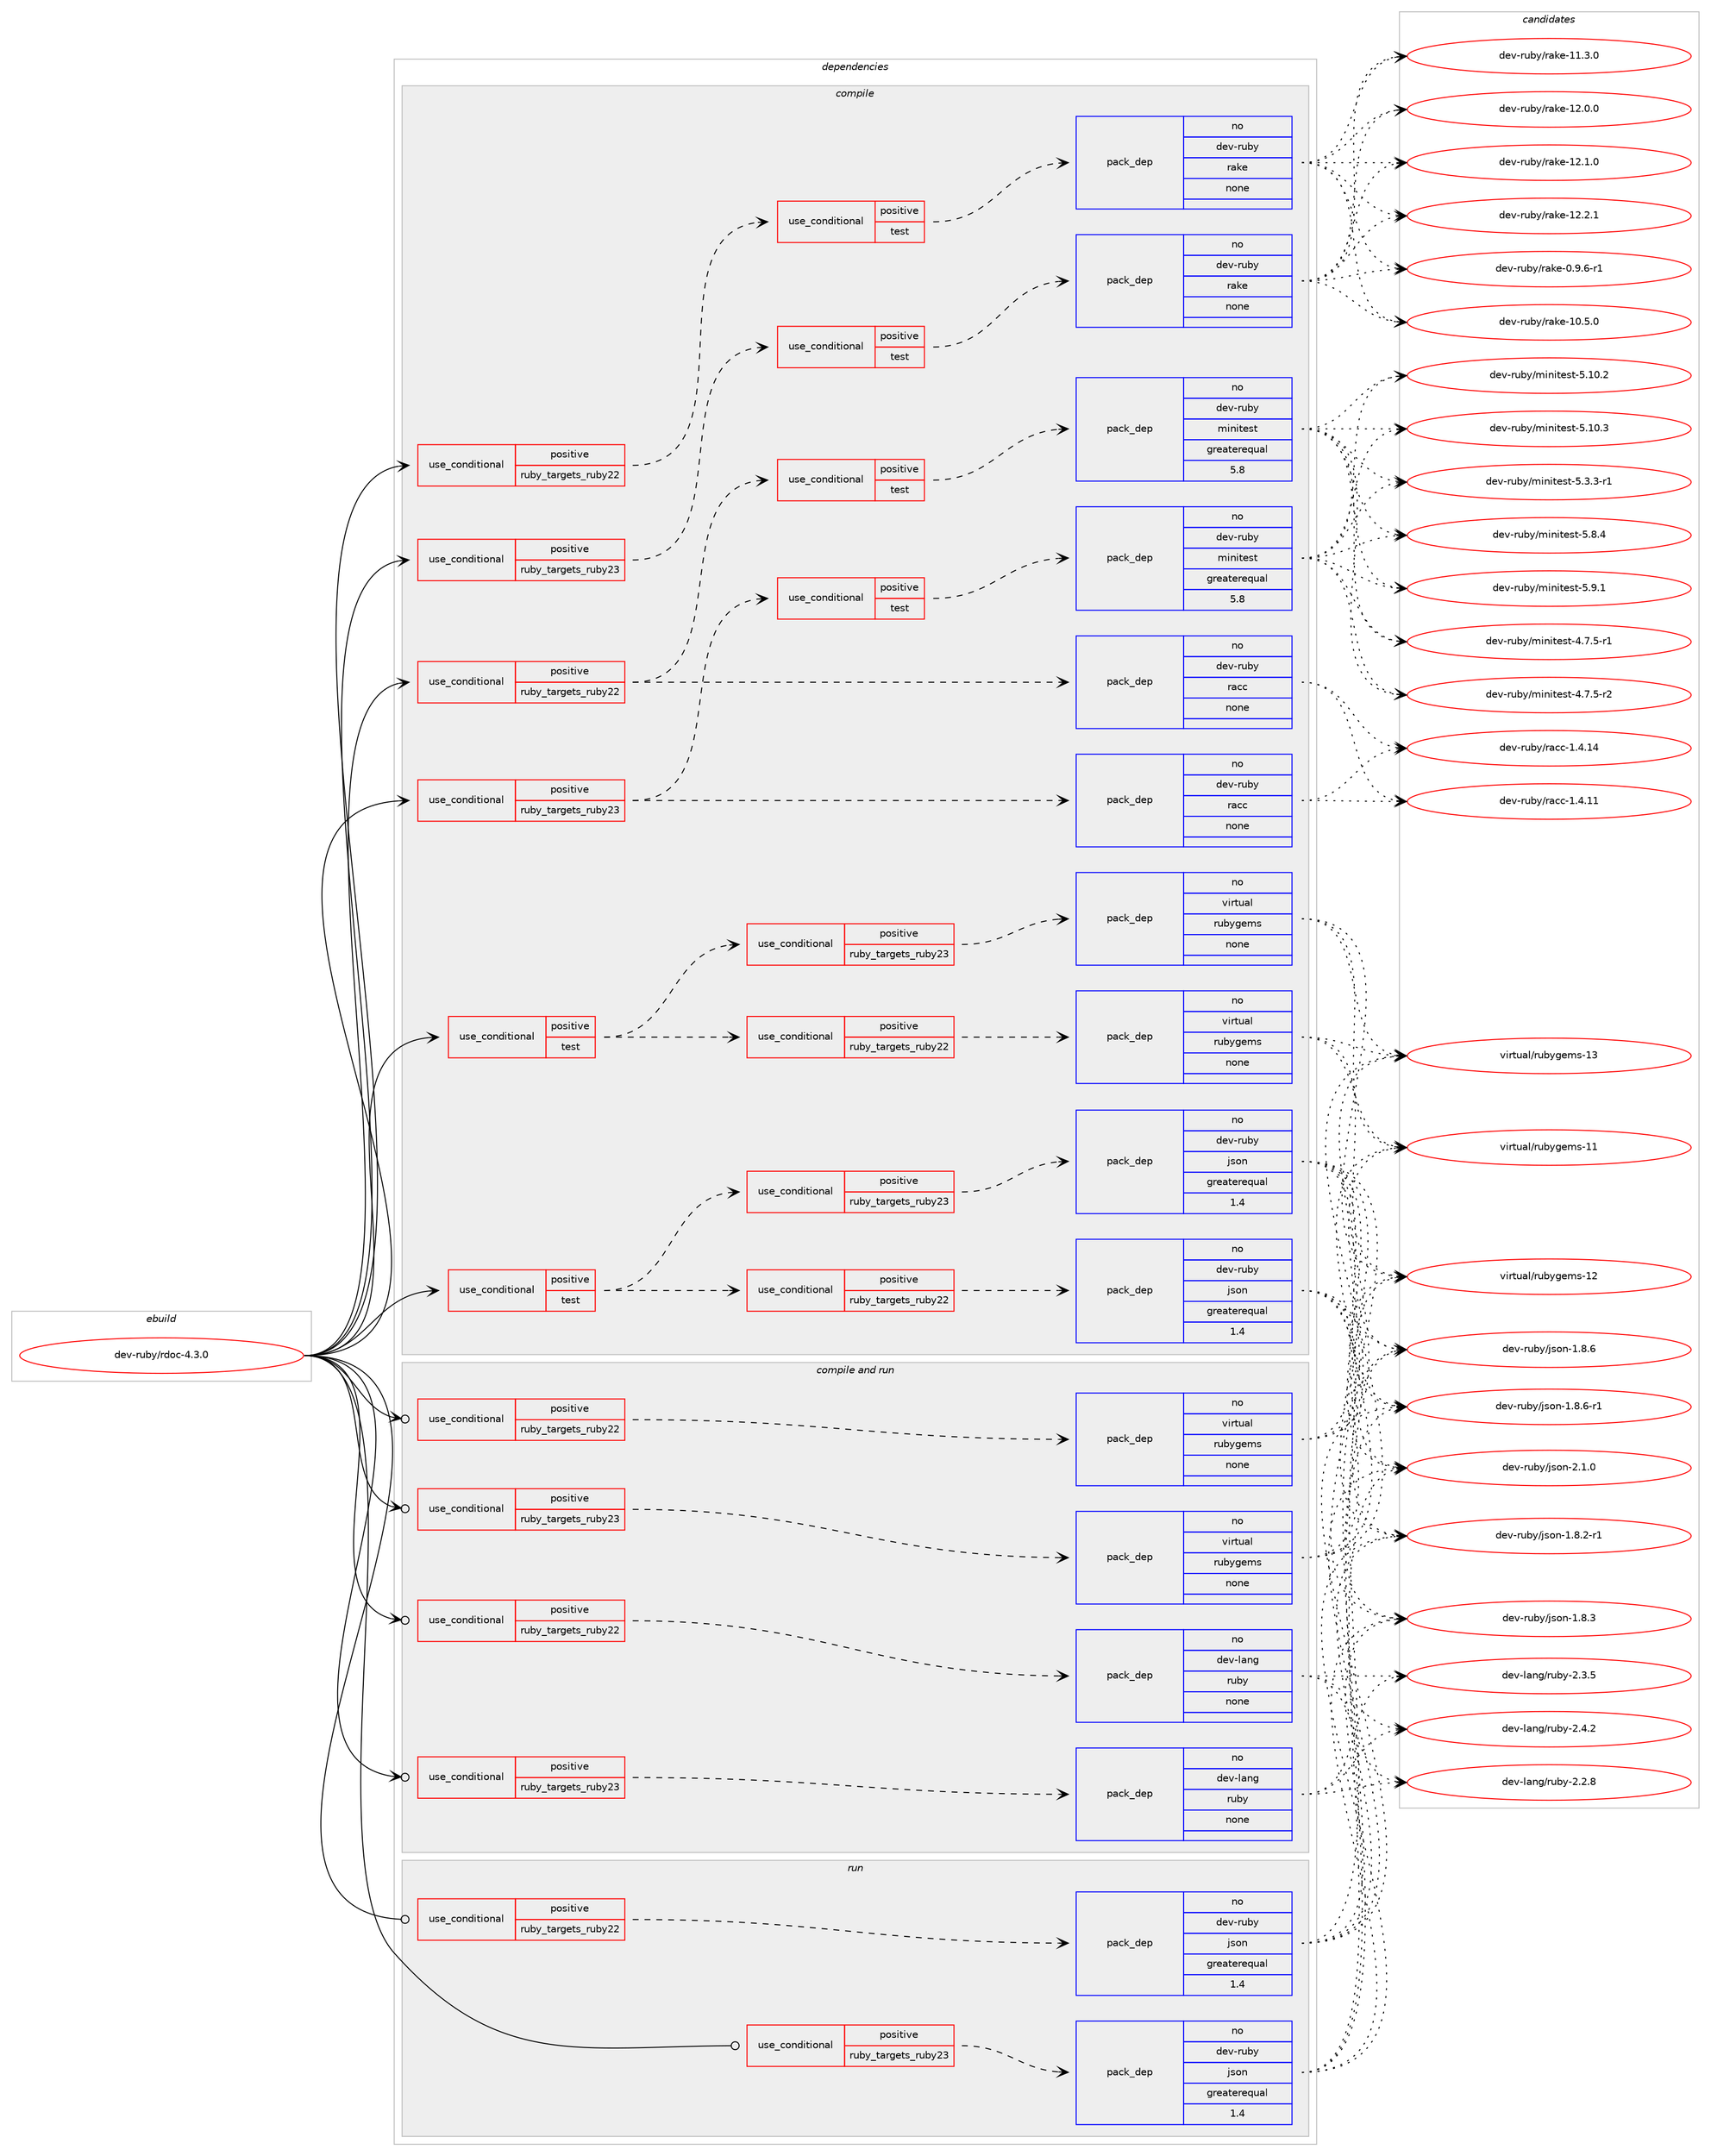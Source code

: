 digraph prolog {

# *************
# Graph options
# *************

newrank=true;
concentrate=true;
compound=true;
graph [rankdir=LR,fontname=Helvetica,fontsize=10,ranksep=1.5];#, ranksep=2.5, nodesep=0.2];
edge  [arrowhead=vee];
node  [fontname=Helvetica,fontsize=10];

# **********
# The ebuild
# **********

subgraph cluster_leftcol {
color=gray;
rank=same;
label=<<i>ebuild</i>>;
id [label="dev-ruby/rdoc-4.3.0", color=red, width=4, href="../dev-ruby/rdoc-4.3.0.svg"];
}

# ****************
# The dependencies
# ****************

subgraph cluster_midcol {
color=gray;
label=<<i>dependencies</i>>;
subgraph cluster_compile {
fillcolor="#eeeeee";
style=filled;
label=<<i>compile</i>>;
subgraph cond67960 {
dependency260426 [label=<<TABLE BORDER="0" CELLBORDER="1" CELLSPACING="0" CELLPADDING="4"><TR><TD ROWSPAN="3" CELLPADDING="10">use_conditional</TD></TR><TR><TD>positive</TD></TR><TR><TD>ruby_targets_ruby22</TD></TR></TABLE>>, shape=none, color=red];
subgraph cond67961 {
dependency260427 [label=<<TABLE BORDER="0" CELLBORDER="1" CELLSPACING="0" CELLPADDING="4"><TR><TD ROWSPAN="3" CELLPADDING="10">use_conditional</TD></TR><TR><TD>positive</TD></TR><TR><TD>test</TD></TR></TABLE>>, shape=none, color=red];
subgraph pack188352 {
dependency260428 [label=<<TABLE BORDER="0" CELLBORDER="1" CELLSPACING="0" CELLPADDING="4" WIDTH="220"><TR><TD ROWSPAN="6" CELLPADDING="30">pack_dep</TD></TR><TR><TD WIDTH="110">no</TD></TR><TR><TD>dev-ruby</TD></TR><TR><TD>rake</TD></TR><TR><TD>none</TD></TR><TR><TD></TD></TR></TABLE>>, shape=none, color=blue];
}
dependency260427:e -> dependency260428:w [weight=20,style="dashed",arrowhead="vee"];
}
dependency260426:e -> dependency260427:w [weight=20,style="dashed",arrowhead="vee"];
}
id:e -> dependency260426:w [weight=20,style="solid",arrowhead="vee"];
subgraph cond67962 {
dependency260429 [label=<<TABLE BORDER="0" CELLBORDER="1" CELLSPACING="0" CELLPADDING="4"><TR><TD ROWSPAN="3" CELLPADDING="10">use_conditional</TD></TR><TR><TD>positive</TD></TR><TR><TD>ruby_targets_ruby22</TD></TR></TABLE>>, shape=none, color=red];
subgraph pack188353 {
dependency260430 [label=<<TABLE BORDER="0" CELLBORDER="1" CELLSPACING="0" CELLPADDING="4" WIDTH="220"><TR><TD ROWSPAN="6" CELLPADDING="30">pack_dep</TD></TR><TR><TD WIDTH="110">no</TD></TR><TR><TD>dev-ruby</TD></TR><TR><TD>racc</TD></TR><TR><TD>none</TD></TR><TR><TD></TD></TR></TABLE>>, shape=none, color=blue];
}
dependency260429:e -> dependency260430:w [weight=20,style="dashed",arrowhead="vee"];
subgraph cond67963 {
dependency260431 [label=<<TABLE BORDER="0" CELLBORDER="1" CELLSPACING="0" CELLPADDING="4"><TR><TD ROWSPAN="3" CELLPADDING="10">use_conditional</TD></TR><TR><TD>positive</TD></TR><TR><TD>test</TD></TR></TABLE>>, shape=none, color=red];
subgraph pack188354 {
dependency260432 [label=<<TABLE BORDER="0" CELLBORDER="1" CELLSPACING="0" CELLPADDING="4" WIDTH="220"><TR><TD ROWSPAN="6" CELLPADDING="30">pack_dep</TD></TR><TR><TD WIDTH="110">no</TD></TR><TR><TD>dev-ruby</TD></TR><TR><TD>minitest</TD></TR><TR><TD>greaterequal</TD></TR><TR><TD>5.8</TD></TR></TABLE>>, shape=none, color=blue];
}
dependency260431:e -> dependency260432:w [weight=20,style="dashed",arrowhead="vee"];
}
dependency260429:e -> dependency260431:w [weight=20,style="dashed",arrowhead="vee"];
}
id:e -> dependency260429:w [weight=20,style="solid",arrowhead="vee"];
subgraph cond67964 {
dependency260433 [label=<<TABLE BORDER="0" CELLBORDER="1" CELLSPACING="0" CELLPADDING="4"><TR><TD ROWSPAN="3" CELLPADDING="10">use_conditional</TD></TR><TR><TD>positive</TD></TR><TR><TD>ruby_targets_ruby23</TD></TR></TABLE>>, shape=none, color=red];
subgraph cond67965 {
dependency260434 [label=<<TABLE BORDER="0" CELLBORDER="1" CELLSPACING="0" CELLPADDING="4"><TR><TD ROWSPAN="3" CELLPADDING="10">use_conditional</TD></TR><TR><TD>positive</TD></TR><TR><TD>test</TD></TR></TABLE>>, shape=none, color=red];
subgraph pack188355 {
dependency260435 [label=<<TABLE BORDER="0" CELLBORDER="1" CELLSPACING="0" CELLPADDING="4" WIDTH="220"><TR><TD ROWSPAN="6" CELLPADDING="30">pack_dep</TD></TR><TR><TD WIDTH="110">no</TD></TR><TR><TD>dev-ruby</TD></TR><TR><TD>rake</TD></TR><TR><TD>none</TD></TR><TR><TD></TD></TR></TABLE>>, shape=none, color=blue];
}
dependency260434:e -> dependency260435:w [weight=20,style="dashed",arrowhead="vee"];
}
dependency260433:e -> dependency260434:w [weight=20,style="dashed",arrowhead="vee"];
}
id:e -> dependency260433:w [weight=20,style="solid",arrowhead="vee"];
subgraph cond67966 {
dependency260436 [label=<<TABLE BORDER="0" CELLBORDER="1" CELLSPACING="0" CELLPADDING="4"><TR><TD ROWSPAN="3" CELLPADDING="10">use_conditional</TD></TR><TR><TD>positive</TD></TR><TR><TD>ruby_targets_ruby23</TD></TR></TABLE>>, shape=none, color=red];
subgraph pack188356 {
dependency260437 [label=<<TABLE BORDER="0" CELLBORDER="1" CELLSPACING="0" CELLPADDING="4" WIDTH="220"><TR><TD ROWSPAN="6" CELLPADDING="30">pack_dep</TD></TR><TR><TD WIDTH="110">no</TD></TR><TR><TD>dev-ruby</TD></TR><TR><TD>racc</TD></TR><TR><TD>none</TD></TR><TR><TD></TD></TR></TABLE>>, shape=none, color=blue];
}
dependency260436:e -> dependency260437:w [weight=20,style="dashed",arrowhead="vee"];
subgraph cond67967 {
dependency260438 [label=<<TABLE BORDER="0" CELLBORDER="1" CELLSPACING="0" CELLPADDING="4"><TR><TD ROWSPAN="3" CELLPADDING="10">use_conditional</TD></TR><TR><TD>positive</TD></TR><TR><TD>test</TD></TR></TABLE>>, shape=none, color=red];
subgraph pack188357 {
dependency260439 [label=<<TABLE BORDER="0" CELLBORDER="1" CELLSPACING="0" CELLPADDING="4" WIDTH="220"><TR><TD ROWSPAN="6" CELLPADDING="30">pack_dep</TD></TR><TR><TD WIDTH="110">no</TD></TR><TR><TD>dev-ruby</TD></TR><TR><TD>minitest</TD></TR><TR><TD>greaterequal</TD></TR><TR><TD>5.8</TD></TR></TABLE>>, shape=none, color=blue];
}
dependency260438:e -> dependency260439:w [weight=20,style="dashed",arrowhead="vee"];
}
dependency260436:e -> dependency260438:w [weight=20,style="dashed",arrowhead="vee"];
}
id:e -> dependency260436:w [weight=20,style="solid",arrowhead="vee"];
subgraph cond67968 {
dependency260440 [label=<<TABLE BORDER="0" CELLBORDER="1" CELLSPACING="0" CELLPADDING="4"><TR><TD ROWSPAN="3" CELLPADDING="10">use_conditional</TD></TR><TR><TD>positive</TD></TR><TR><TD>test</TD></TR></TABLE>>, shape=none, color=red];
subgraph cond67969 {
dependency260441 [label=<<TABLE BORDER="0" CELLBORDER="1" CELLSPACING="0" CELLPADDING="4"><TR><TD ROWSPAN="3" CELLPADDING="10">use_conditional</TD></TR><TR><TD>positive</TD></TR><TR><TD>ruby_targets_ruby22</TD></TR></TABLE>>, shape=none, color=red];
subgraph pack188358 {
dependency260442 [label=<<TABLE BORDER="0" CELLBORDER="1" CELLSPACING="0" CELLPADDING="4" WIDTH="220"><TR><TD ROWSPAN="6" CELLPADDING="30">pack_dep</TD></TR><TR><TD WIDTH="110">no</TD></TR><TR><TD>dev-ruby</TD></TR><TR><TD>json</TD></TR><TR><TD>greaterequal</TD></TR><TR><TD>1.4</TD></TR></TABLE>>, shape=none, color=blue];
}
dependency260441:e -> dependency260442:w [weight=20,style="dashed",arrowhead="vee"];
}
dependency260440:e -> dependency260441:w [weight=20,style="dashed",arrowhead="vee"];
subgraph cond67970 {
dependency260443 [label=<<TABLE BORDER="0" CELLBORDER="1" CELLSPACING="0" CELLPADDING="4"><TR><TD ROWSPAN="3" CELLPADDING="10">use_conditional</TD></TR><TR><TD>positive</TD></TR><TR><TD>ruby_targets_ruby23</TD></TR></TABLE>>, shape=none, color=red];
subgraph pack188359 {
dependency260444 [label=<<TABLE BORDER="0" CELLBORDER="1" CELLSPACING="0" CELLPADDING="4" WIDTH="220"><TR><TD ROWSPAN="6" CELLPADDING="30">pack_dep</TD></TR><TR><TD WIDTH="110">no</TD></TR><TR><TD>dev-ruby</TD></TR><TR><TD>json</TD></TR><TR><TD>greaterequal</TD></TR><TR><TD>1.4</TD></TR></TABLE>>, shape=none, color=blue];
}
dependency260443:e -> dependency260444:w [weight=20,style="dashed",arrowhead="vee"];
}
dependency260440:e -> dependency260443:w [weight=20,style="dashed",arrowhead="vee"];
}
id:e -> dependency260440:w [weight=20,style="solid",arrowhead="vee"];
subgraph cond67971 {
dependency260445 [label=<<TABLE BORDER="0" CELLBORDER="1" CELLSPACING="0" CELLPADDING="4"><TR><TD ROWSPAN="3" CELLPADDING="10">use_conditional</TD></TR><TR><TD>positive</TD></TR><TR><TD>test</TD></TR></TABLE>>, shape=none, color=red];
subgraph cond67972 {
dependency260446 [label=<<TABLE BORDER="0" CELLBORDER="1" CELLSPACING="0" CELLPADDING="4"><TR><TD ROWSPAN="3" CELLPADDING="10">use_conditional</TD></TR><TR><TD>positive</TD></TR><TR><TD>ruby_targets_ruby22</TD></TR></TABLE>>, shape=none, color=red];
subgraph pack188360 {
dependency260447 [label=<<TABLE BORDER="0" CELLBORDER="1" CELLSPACING="0" CELLPADDING="4" WIDTH="220"><TR><TD ROWSPAN="6" CELLPADDING="30">pack_dep</TD></TR><TR><TD WIDTH="110">no</TD></TR><TR><TD>virtual</TD></TR><TR><TD>rubygems</TD></TR><TR><TD>none</TD></TR><TR><TD></TD></TR></TABLE>>, shape=none, color=blue];
}
dependency260446:e -> dependency260447:w [weight=20,style="dashed",arrowhead="vee"];
}
dependency260445:e -> dependency260446:w [weight=20,style="dashed",arrowhead="vee"];
subgraph cond67973 {
dependency260448 [label=<<TABLE BORDER="0" CELLBORDER="1" CELLSPACING="0" CELLPADDING="4"><TR><TD ROWSPAN="3" CELLPADDING="10">use_conditional</TD></TR><TR><TD>positive</TD></TR><TR><TD>ruby_targets_ruby23</TD></TR></TABLE>>, shape=none, color=red];
subgraph pack188361 {
dependency260449 [label=<<TABLE BORDER="0" CELLBORDER="1" CELLSPACING="0" CELLPADDING="4" WIDTH="220"><TR><TD ROWSPAN="6" CELLPADDING="30">pack_dep</TD></TR><TR><TD WIDTH="110">no</TD></TR><TR><TD>virtual</TD></TR><TR><TD>rubygems</TD></TR><TR><TD>none</TD></TR><TR><TD></TD></TR></TABLE>>, shape=none, color=blue];
}
dependency260448:e -> dependency260449:w [weight=20,style="dashed",arrowhead="vee"];
}
dependency260445:e -> dependency260448:w [weight=20,style="dashed",arrowhead="vee"];
}
id:e -> dependency260445:w [weight=20,style="solid",arrowhead="vee"];
}
subgraph cluster_compileandrun {
fillcolor="#eeeeee";
style=filled;
label=<<i>compile and run</i>>;
subgraph cond67974 {
dependency260450 [label=<<TABLE BORDER="0" CELLBORDER="1" CELLSPACING="0" CELLPADDING="4"><TR><TD ROWSPAN="3" CELLPADDING="10">use_conditional</TD></TR><TR><TD>positive</TD></TR><TR><TD>ruby_targets_ruby22</TD></TR></TABLE>>, shape=none, color=red];
subgraph pack188362 {
dependency260451 [label=<<TABLE BORDER="0" CELLBORDER="1" CELLSPACING="0" CELLPADDING="4" WIDTH="220"><TR><TD ROWSPAN="6" CELLPADDING="30">pack_dep</TD></TR><TR><TD WIDTH="110">no</TD></TR><TR><TD>dev-lang</TD></TR><TR><TD>ruby</TD></TR><TR><TD>none</TD></TR><TR><TD></TD></TR></TABLE>>, shape=none, color=blue];
}
dependency260450:e -> dependency260451:w [weight=20,style="dashed",arrowhead="vee"];
}
id:e -> dependency260450:w [weight=20,style="solid",arrowhead="odotvee"];
subgraph cond67975 {
dependency260452 [label=<<TABLE BORDER="0" CELLBORDER="1" CELLSPACING="0" CELLPADDING="4"><TR><TD ROWSPAN="3" CELLPADDING="10">use_conditional</TD></TR><TR><TD>positive</TD></TR><TR><TD>ruby_targets_ruby22</TD></TR></TABLE>>, shape=none, color=red];
subgraph pack188363 {
dependency260453 [label=<<TABLE BORDER="0" CELLBORDER="1" CELLSPACING="0" CELLPADDING="4" WIDTH="220"><TR><TD ROWSPAN="6" CELLPADDING="30">pack_dep</TD></TR><TR><TD WIDTH="110">no</TD></TR><TR><TD>virtual</TD></TR><TR><TD>rubygems</TD></TR><TR><TD>none</TD></TR><TR><TD></TD></TR></TABLE>>, shape=none, color=blue];
}
dependency260452:e -> dependency260453:w [weight=20,style="dashed",arrowhead="vee"];
}
id:e -> dependency260452:w [weight=20,style="solid",arrowhead="odotvee"];
subgraph cond67976 {
dependency260454 [label=<<TABLE BORDER="0" CELLBORDER="1" CELLSPACING="0" CELLPADDING="4"><TR><TD ROWSPAN="3" CELLPADDING="10">use_conditional</TD></TR><TR><TD>positive</TD></TR><TR><TD>ruby_targets_ruby23</TD></TR></TABLE>>, shape=none, color=red];
subgraph pack188364 {
dependency260455 [label=<<TABLE BORDER="0" CELLBORDER="1" CELLSPACING="0" CELLPADDING="4" WIDTH="220"><TR><TD ROWSPAN="6" CELLPADDING="30">pack_dep</TD></TR><TR><TD WIDTH="110">no</TD></TR><TR><TD>dev-lang</TD></TR><TR><TD>ruby</TD></TR><TR><TD>none</TD></TR><TR><TD></TD></TR></TABLE>>, shape=none, color=blue];
}
dependency260454:e -> dependency260455:w [weight=20,style="dashed",arrowhead="vee"];
}
id:e -> dependency260454:w [weight=20,style="solid",arrowhead="odotvee"];
subgraph cond67977 {
dependency260456 [label=<<TABLE BORDER="0" CELLBORDER="1" CELLSPACING="0" CELLPADDING="4"><TR><TD ROWSPAN="3" CELLPADDING="10">use_conditional</TD></TR><TR><TD>positive</TD></TR><TR><TD>ruby_targets_ruby23</TD></TR></TABLE>>, shape=none, color=red];
subgraph pack188365 {
dependency260457 [label=<<TABLE BORDER="0" CELLBORDER="1" CELLSPACING="0" CELLPADDING="4" WIDTH="220"><TR><TD ROWSPAN="6" CELLPADDING="30">pack_dep</TD></TR><TR><TD WIDTH="110">no</TD></TR><TR><TD>virtual</TD></TR><TR><TD>rubygems</TD></TR><TR><TD>none</TD></TR><TR><TD></TD></TR></TABLE>>, shape=none, color=blue];
}
dependency260456:e -> dependency260457:w [weight=20,style="dashed",arrowhead="vee"];
}
id:e -> dependency260456:w [weight=20,style="solid",arrowhead="odotvee"];
}
subgraph cluster_run {
fillcolor="#eeeeee";
style=filled;
label=<<i>run</i>>;
subgraph cond67978 {
dependency260458 [label=<<TABLE BORDER="0" CELLBORDER="1" CELLSPACING="0" CELLPADDING="4"><TR><TD ROWSPAN="3" CELLPADDING="10">use_conditional</TD></TR><TR><TD>positive</TD></TR><TR><TD>ruby_targets_ruby22</TD></TR></TABLE>>, shape=none, color=red];
subgraph pack188366 {
dependency260459 [label=<<TABLE BORDER="0" CELLBORDER="1" CELLSPACING="0" CELLPADDING="4" WIDTH="220"><TR><TD ROWSPAN="6" CELLPADDING="30">pack_dep</TD></TR><TR><TD WIDTH="110">no</TD></TR><TR><TD>dev-ruby</TD></TR><TR><TD>json</TD></TR><TR><TD>greaterequal</TD></TR><TR><TD>1.4</TD></TR></TABLE>>, shape=none, color=blue];
}
dependency260458:e -> dependency260459:w [weight=20,style="dashed",arrowhead="vee"];
}
id:e -> dependency260458:w [weight=20,style="solid",arrowhead="odot"];
subgraph cond67979 {
dependency260460 [label=<<TABLE BORDER="0" CELLBORDER="1" CELLSPACING="0" CELLPADDING="4"><TR><TD ROWSPAN="3" CELLPADDING="10">use_conditional</TD></TR><TR><TD>positive</TD></TR><TR><TD>ruby_targets_ruby23</TD></TR></TABLE>>, shape=none, color=red];
subgraph pack188367 {
dependency260461 [label=<<TABLE BORDER="0" CELLBORDER="1" CELLSPACING="0" CELLPADDING="4" WIDTH="220"><TR><TD ROWSPAN="6" CELLPADDING="30">pack_dep</TD></TR><TR><TD WIDTH="110">no</TD></TR><TR><TD>dev-ruby</TD></TR><TR><TD>json</TD></TR><TR><TD>greaterequal</TD></TR><TR><TD>1.4</TD></TR></TABLE>>, shape=none, color=blue];
}
dependency260460:e -> dependency260461:w [weight=20,style="dashed",arrowhead="vee"];
}
id:e -> dependency260460:w [weight=20,style="solid",arrowhead="odot"];
}
}

# **************
# The candidates
# **************

subgraph cluster_choices {
rank=same;
color=gray;
label=<<i>candidates</i>>;

subgraph choice188352 {
color=black;
nodesep=1;
choice100101118451141179812147114971071014548465746544511449 [label="dev-ruby/rake-0.9.6-r1", color=red, width=4,href="../dev-ruby/rake-0.9.6-r1.svg"];
choice1001011184511411798121471149710710145494846534648 [label="dev-ruby/rake-10.5.0", color=red, width=4,href="../dev-ruby/rake-10.5.0.svg"];
choice1001011184511411798121471149710710145494946514648 [label="dev-ruby/rake-11.3.0", color=red, width=4,href="../dev-ruby/rake-11.3.0.svg"];
choice1001011184511411798121471149710710145495046484648 [label="dev-ruby/rake-12.0.0", color=red, width=4,href="../dev-ruby/rake-12.0.0.svg"];
choice1001011184511411798121471149710710145495046494648 [label="dev-ruby/rake-12.1.0", color=red, width=4,href="../dev-ruby/rake-12.1.0.svg"];
choice1001011184511411798121471149710710145495046504649 [label="dev-ruby/rake-12.2.1", color=red, width=4,href="../dev-ruby/rake-12.2.1.svg"];
dependency260428:e -> choice100101118451141179812147114971071014548465746544511449:w [style=dotted,weight="100"];
dependency260428:e -> choice1001011184511411798121471149710710145494846534648:w [style=dotted,weight="100"];
dependency260428:e -> choice1001011184511411798121471149710710145494946514648:w [style=dotted,weight="100"];
dependency260428:e -> choice1001011184511411798121471149710710145495046484648:w [style=dotted,weight="100"];
dependency260428:e -> choice1001011184511411798121471149710710145495046494648:w [style=dotted,weight="100"];
dependency260428:e -> choice1001011184511411798121471149710710145495046504649:w [style=dotted,weight="100"];
}
subgraph choice188353 {
color=black;
nodesep=1;
choice10010111845114117981214711497999945494652464949 [label="dev-ruby/racc-1.4.11", color=red, width=4,href="../dev-ruby/racc-1.4.11.svg"];
choice10010111845114117981214711497999945494652464952 [label="dev-ruby/racc-1.4.14", color=red, width=4,href="../dev-ruby/racc-1.4.14.svg"];
dependency260430:e -> choice10010111845114117981214711497999945494652464949:w [style=dotted,weight="100"];
dependency260430:e -> choice10010111845114117981214711497999945494652464952:w [style=dotted,weight="100"];
}
subgraph choice188354 {
color=black;
nodesep=1;
choice1001011184511411798121471091051101051161011151164552465546534511449 [label="dev-ruby/minitest-4.7.5-r1", color=red, width=4,href="../dev-ruby/minitest-4.7.5-r1.svg"];
choice1001011184511411798121471091051101051161011151164552465546534511450 [label="dev-ruby/minitest-4.7.5-r2", color=red, width=4,href="../dev-ruby/minitest-4.7.5-r2.svg"];
choice10010111845114117981214710910511010511610111511645534649484650 [label="dev-ruby/minitest-5.10.2", color=red, width=4,href="../dev-ruby/minitest-5.10.2.svg"];
choice10010111845114117981214710910511010511610111511645534649484651 [label="dev-ruby/minitest-5.10.3", color=red, width=4,href="../dev-ruby/minitest-5.10.3.svg"];
choice1001011184511411798121471091051101051161011151164553465146514511449 [label="dev-ruby/minitest-5.3.3-r1", color=red, width=4,href="../dev-ruby/minitest-5.3.3-r1.svg"];
choice100101118451141179812147109105110105116101115116455346564652 [label="dev-ruby/minitest-5.8.4", color=red, width=4,href="../dev-ruby/minitest-5.8.4.svg"];
choice100101118451141179812147109105110105116101115116455346574649 [label="dev-ruby/minitest-5.9.1", color=red, width=4,href="../dev-ruby/minitest-5.9.1.svg"];
dependency260432:e -> choice1001011184511411798121471091051101051161011151164552465546534511449:w [style=dotted,weight="100"];
dependency260432:e -> choice1001011184511411798121471091051101051161011151164552465546534511450:w [style=dotted,weight="100"];
dependency260432:e -> choice10010111845114117981214710910511010511610111511645534649484650:w [style=dotted,weight="100"];
dependency260432:e -> choice10010111845114117981214710910511010511610111511645534649484651:w [style=dotted,weight="100"];
dependency260432:e -> choice1001011184511411798121471091051101051161011151164553465146514511449:w [style=dotted,weight="100"];
dependency260432:e -> choice100101118451141179812147109105110105116101115116455346564652:w [style=dotted,weight="100"];
dependency260432:e -> choice100101118451141179812147109105110105116101115116455346574649:w [style=dotted,weight="100"];
}
subgraph choice188355 {
color=black;
nodesep=1;
choice100101118451141179812147114971071014548465746544511449 [label="dev-ruby/rake-0.9.6-r1", color=red, width=4,href="../dev-ruby/rake-0.9.6-r1.svg"];
choice1001011184511411798121471149710710145494846534648 [label="dev-ruby/rake-10.5.0", color=red, width=4,href="../dev-ruby/rake-10.5.0.svg"];
choice1001011184511411798121471149710710145494946514648 [label="dev-ruby/rake-11.3.0", color=red, width=4,href="../dev-ruby/rake-11.3.0.svg"];
choice1001011184511411798121471149710710145495046484648 [label="dev-ruby/rake-12.0.0", color=red, width=4,href="../dev-ruby/rake-12.0.0.svg"];
choice1001011184511411798121471149710710145495046494648 [label="dev-ruby/rake-12.1.0", color=red, width=4,href="../dev-ruby/rake-12.1.0.svg"];
choice1001011184511411798121471149710710145495046504649 [label="dev-ruby/rake-12.2.1", color=red, width=4,href="../dev-ruby/rake-12.2.1.svg"];
dependency260435:e -> choice100101118451141179812147114971071014548465746544511449:w [style=dotted,weight="100"];
dependency260435:e -> choice1001011184511411798121471149710710145494846534648:w [style=dotted,weight="100"];
dependency260435:e -> choice1001011184511411798121471149710710145494946514648:w [style=dotted,weight="100"];
dependency260435:e -> choice1001011184511411798121471149710710145495046484648:w [style=dotted,weight="100"];
dependency260435:e -> choice1001011184511411798121471149710710145495046494648:w [style=dotted,weight="100"];
dependency260435:e -> choice1001011184511411798121471149710710145495046504649:w [style=dotted,weight="100"];
}
subgraph choice188356 {
color=black;
nodesep=1;
choice10010111845114117981214711497999945494652464949 [label="dev-ruby/racc-1.4.11", color=red, width=4,href="../dev-ruby/racc-1.4.11.svg"];
choice10010111845114117981214711497999945494652464952 [label="dev-ruby/racc-1.4.14", color=red, width=4,href="../dev-ruby/racc-1.4.14.svg"];
dependency260437:e -> choice10010111845114117981214711497999945494652464949:w [style=dotted,weight="100"];
dependency260437:e -> choice10010111845114117981214711497999945494652464952:w [style=dotted,weight="100"];
}
subgraph choice188357 {
color=black;
nodesep=1;
choice1001011184511411798121471091051101051161011151164552465546534511449 [label="dev-ruby/minitest-4.7.5-r1", color=red, width=4,href="../dev-ruby/minitest-4.7.5-r1.svg"];
choice1001011184511411798121471091051101051161011151164552465546534511450 [label="dev-ruby/minitest-4.7.5-r2", color=red, width=4,href="../dev-ruby/minitest-4.7.5-r2.svg"];
choice10010111845114117981214710910511010511610111511645534649484650 [label="dev-ruby/minitest-5.10.2", color=red, width=4,href="../dev-ruby/minitest-5.10.2.svg"];
choice10010111845114117981214710910511010511610111511645534649484651 [label="dev-ruby/minitest-5.10.3", color=red, width=4,href="../dev-ruby/minitest-5.10.3.svg"];
choice1001011184511411798121471091051101051161011151164553465146514511449 [label="dev-ruby/minitest-5.3.3-r1", color=red, width=4,href="../dev-ruby/minitest-5.3.3-r1.svg"];
choice100101118451141179812147109105110105116101115116455346564652 [label="dev-ruby/minitest-5.8.4", color=red, width=4,href="../dev-ruby/minitest-5.8.4.svg"];
choice100101118451141179812147109105110105116101115116455346574649 [label="dev-ruby/minitest-5.9.1", color=red, width=4,href="../dev-ruby/minitest-5.9.1.svg"];
dependency260439:e -> choice1001011184511411798121471091051101051161011151164552465546534511449:w [style=dotted,weight="100"];
dependency260439:e -> choice1001011184511411798121471091051101051161011151164552465546534511450:w [style=dotted,weight="100"];
dependency260439:e -> choice10010111845114117981214710910511010511610111511645534649484650:w [style=dotted,weight="100"];
dependency260439:e -> choice10010111845114117981214710910511010511610111511645534649484651:w [style=dotted,weight="100"];
dependency260439:e -> choice1001011184511411798121471091051101051161011151164553465146514511449:w [style=dotted,weight="100"];
dependency260439:e -> choice100101118451141179812147109105110105116101115116455346564652:w [style=dotted,weight="100"];
dependency260439:e -> choice100101118451141179812147109105110105116101115116455346574649:w [style=dotted,weight="100"];
}
subgraph choice188358 {
color=black;
nodesep=1;
choice1001011184511411798121471061151111104549465646504511449 [label="dev-ruby/json-1.8.2-r1", color=red, width=4,href="../dev-ruby/json-1.8.2-r1.svg"];
choice100101118451141179812147106115111110454946564651 [label="dev-ruby/json-1.8.3", color=red, width=4,href="../dev-ruby/json-1.8.3.svg"];
choice100101118451141179812147106115111110454946564654 [label="dev-ruby/json-1.8.6", color=red, width=4,href="../dev-ruby/json-1.8.6.svg"];
choice1001011184511411798121471061151111104549465646544511449 [label="dev-ruby/json-1.8.6-r1", color=red, width=4,href="../dev-ruby/json-1.8.6-r1.svg"];
choice100101118451141179812147106115111110455046494648 [label="dev-ruby/json-2.1.0", color=red, width=4,href="../dev-ruby/json-2.1.0.svg"];
dependency260442:e -> choice1001011184511411798121471061151111104549465646504511449:w [style=dotted,weight="100"];
dependency260442:e -> choice100101118451141179812147106115111110454946564651:w [style=dotted,weight="100"];
dependency260442:e -> choice100101118451141179812147106115111110454946564654:w [style=dotted,weight="100"];
dependency260442:e -> choice1001011184511411798121471061151111104549465646544511449:w [style=dotted,weight="100"];
dependency260442:e -> choice100101118451141179812147106115111110455046494648:w [style=dotted,weight="100"];
}
subgraph choice188359 {
color=black;
nodesep=1;
choice1001011184511411798121471061151111104549465646504511449 [label="dev-ruby/json-1.8.2-r1", color=red, width=4,href="../dev-ruby/json-1.8.2-r1.svg"];
choice100101118451141179812147106115111110454946564651 [label="dev-ruby/json-1.8.3", color=red, width=4,href="../dev-ruby/json-1.8.3.svg"];
choice100101118451141179812147106115111110454946564654 [label="dev-ruby/json-1.8.6", color=red, width=4,href="../dev-ruby/json-1.8.6.svg"];
choice1001011184511411798121471061151111104549465646544511449 [label="dev-ruby/json-1.8.6-r1", color=red, width=4,href="../dev-ruby/json-1.8.6-r1.svg"];
choice100101118451141179812147106115111110455046494648 [label="dev-ruby/json-2.1.0", color=red, width=4,href="../dev-ruby/json-2.1.0.svg"];
dependency260444:e -> choice1001011184511411798121471061151111104549465646504511449:w [style=dotted,weight="100"];
dependency260444:e -> choice100101118451141179812147106115111110454946564651:w [style=dotted,weight="100"];
dependency260444:e -> choice100101118451141179812147106115111110454946564654:w [style=dotted,weight="100"];
dependency260444:e -> choice1001011184511411798121471061151111104549465646544511449:w [style=dotted,weight="100"];
dependency260444:e -> choice100101118451141179812147106115111110455046494648:w [style=dotted,weight="100"];
}
subgraph choice188360 {
color=black;
nodesep=1;
choice118105114116117971084711411798121103101109115454949 [label="virtual/rubygems-11", color=red, width=4,href="../virtual/rubygems-11.svg"];
choice118105114116117971084711411798121103101109115454950 [label="virtual/rubygems-12", color=red, width=4,href="../virtual/rubygems-12.svg"];
choice118105114116117971084711411798121103101109115454951 [label="virtual/rubygems-13", color=red, width=4,href="../virtual/rubygems-13.svg"];
dependency260447:e -> choice118105114116117971084711411798121103101109115454949:w [style=dotted,weight="100"];
dependency260447:e -> choice118105114116117971084711411798121103101109115454950:w [style=dotted,weight="100"];
dependency260447:e -> choice118105114116117971084711411798121103101109115454951:w [style=dotted,weight="100"];
}
subgraph choice188361 {
color=black;
nodesep=1;
choice118105114116117971084711411798121103101109115454949 [label="virtual/rubygems-11", color=red, width=4,href="../virtual/rubygems-11.svg"];
choice118105114116117971084711411798121103101109115454950 [label="virtual/rubygems-12", color=red, width=4,href="../virtual/rubygems-12.svg"];
choice118105114116117971084711411798121103101109115454951 [label="virtual/rubygems-13", color=red, width=4,href="../virtual/rubygems-13.svg"];
dependency260449:e -> choice118105114116117971084711411798121103101109115454949:w [style=dotted,weight="100"];
dependency260449:e -> choice118105114116117971084711411798121103101109115454950:w [style=dotted,weight="100"];
dependency260449:e -> choice118105114116117971084711411798121103101109115454951:w [style=dotted,weight="100"];
}
subgraph choice188362 {
color=black;
nodesep=1;
choice10010111845108971101034711411798121455046504656 [label="dev-lang/ruby-2.2.8", color=red, width=4,href="../dev-lang/ruby-2.2.8.svg"];
choice10010111845108971101034711411798121455046514653 [label="dev-lang/ruby-2.3.5", color=red, width=4,href="../dev-lang/ruby-2.3.5.svg"];
choice10010111845108971101034711411798121455046524650 [label="dev-lang/ruby-2.4.2", color=red, width=4,href="../dev-lang/ruby-2.4.2.svg"];
dependency260451:e -> choice10010111845108971101034711411798121455046504656:w [style=dotted,weight="100"];
dependency260451:e -> choice10010111845108971101034711411798121455046514653:w [style=dotted,weight="100"];
dependency260451:e -> choice10010111845108971101034711411798121455046524650:w [style=dotted,weight="100"];
}
subgraph choice188363 {
color=black;
nodesep=1;
choice118105114116117971084711411798121103101109115454949 [label="virtual/rubygems-11", color=red, width=4,href="../virtual/rubygems-11.svg"];
choice118105114116117971084711411798121103101109115454950 [label="virtual/rubygems-12", color=red, width=4,href="../virtual/rubygems-12.svg"];
choice118105114116117971084711411798121103101109115454951 [label="virtual/rubygems-13", color=red, width=4,href="../virtual/rubygems-13.svg"];
dependency260453:e -> choice118105114116117971084711411798121103101109115454949:w [style=dotted,weight="100"];
dependency260453:e -> choice118105114116117971084711411798121103101109115454950:w [style=dotted,weight="100"];
dependency260453:e -> choice118105114116117971084711411798121103101109115454951:w [style=dotted,weight="100"];
}
subgraph choice188364 {
color=black;
nodesep=1;
choice10010111845108971101034711411798121455046504656 [label="dev-lang/ruby-2.2.8", color=red, width=4,href="../dev-lang/ruby-2.2.8.svg"];
choice10010111845108971101034711411798121455046514653 [label="dev-lang/ruby-2.3.5", color=red, width=4,href="../dev-lang/ruby-2.3.5.svg"];
choice10010111845108971101034711411798121455046524650 [label="dev-lang/ruby-2.4.2", color=red, width=4,href="../dev-lang/ruby-2.4.2.svg"];
dependency260455:e -> choice10010111845108971101034711411798121455046504656:w [style=dotted,weight="100"];
dependency260455:e -> choice10010111845108971101034711411798121455046514653:w [style=dotted,weight="100"];
dependency260455:e -> choice10010111845108971101034711411798121455046524650:w [style=dotted,weight="100"];
}
subgraph choice188365 {
color=black;
nodesep=1;
choice118105114116117971084711411798121103101109115454949 [label="virtual/rubygems-11", color=red, width=4,href="../virtual/rubygems-11.svg"];
choice118105114116117971084711411798121103101109115454950 [label="virtual/rubygems-12", color=red, width=4,href="../virtual/rubygems-12.svg"];
choice118105114116117971084711411798121103101109115454951 [label="virtual/rubygems-13", color=red, width=4,href="../virtual/rubygems-13.svg"];
dependency260457:e -> choice118105114116117971084711411798121103101109115454949:w [style=dotted,weight="100"];
dependency260457:e -> choice118105114116117971084711411798121103101109115454950:w [style=dotted,weight="100"];
dependency260457:e -> choice118105114116117971084711411798121103101109115454951:w [style=dotted,weight="100"];
}
subgraph choice188366 {
color=black;
nodesep=1;
choice1001011184511411798121471061151111104549465646504511449 [label="dev-ruby/json-1.8.2-r1", color=red, width=4,href="../dev-ruby/json-1.8.2-r1.svg"];
choice100101118451141179812147106115111110454946564651 [label="dev-ruby/json-1.8.3", color=red, width=4,href="../dev-ruby/json-1.8.3.svg"];
choice100101118451141179812147106115111110454946564654 [label="dev-ruby/json-1.8.6", color=red, width=4,href="../dev-ruby/json-1.8.6.svg"];
choice1001011184511411798121471061151111104549465646544511449 [label="dev-ruby/json-1.8.6-r1", color=red, width=4,href="../dev-ruby/json-1.8.6-r1.svg"];
choice100101118451141179812147106115111110455046494648 [label="dev-ruby/json-2.1.0", color=red, width=4,href="../dev-ruby/json-2.1.0.svg"];
dependency260459:e -> choice1001011184511411798121471061151111104549465646504511449:w [style=dotted,weight="100"];
dependency260459:e -> choice100101118451141179812147106115111110454946564651:w [style=dotted,weight="100"];
dependency260459:e -> choice100101118451141179812147106115111110454946564654:w [style=dotted,weight="100"];
dependency260459:e -> choice1001011184511411798121471061151111104549465646544511449:w [style=dotted,weight="100"];
dependency260459:e -> choice100101118451141179812147106115111110455046494648:w [style=dotted,weight="100"];
}
subgraph choice188367 {
color=black;
nodesep=1;
choice1001011184511411798121471061151111104549465646504511449 [label="dev-ruby/json-1.8.2-r1", color=red, width=4,href="../dev-ruby/json-1.8.2-r1.svg"];
choice100101118451141179812147106115111110454946564651 [label="dev-ruby/json-1.8.3", color=red, width=4,href="../dev-ruby/json-1.8.3.svg"];
choice100101118451141179812147106115111110454946564654 [label="dev-ruby/json-1.8.6", color=red, width=4,href="../dev-ruby/json-1.8.6.svg"];
choice1001011184511411798121471061151111104549465646544511449 [label="dev-ruby/json-1.8.6-r1", color=red, width=4,href="../dev-ruby/json-1.8.6-r1.svg"];
choice100101118451141179812147106115111110455046494648 [label="dev-ruby/json-2.1.0", color=red, width=4,href="../dev-ruby/json-2.1.0.svg"];
dependency260461:e -> choice1001011184511411798121471061151111104549465646504511449:w [style=dotted,weight="100"];
dependency260461:e -> choice100101118451141179812147106115111110454946564651:w [style=dotted,weight="100"];
dependency260461:e -> choice100101118451141179812147106115111110454946564654:w [style=dotted,weight="100"];
dependency260461:e -> choice1001011184511411798121471061151111104549465646544511449:w [style=dotted,weight="100"];
dependency260461:e -> choice100101118451141179812147106115111110455046494648:w [style=dotted,weight="100"];
}
}

}

